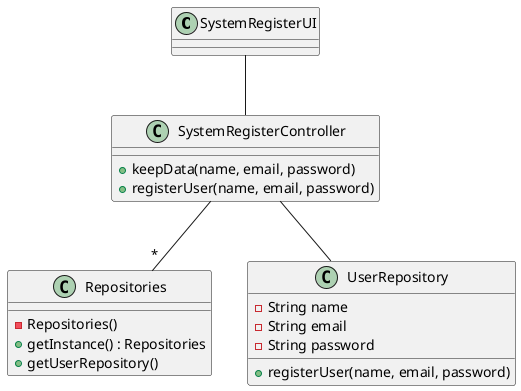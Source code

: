 @startuml
'skinparam monochrome true
skinparam packageStyle rectangle
skinparam shadowing false
skinparam linetype polyline
'skinparam linetype orto

skinparam classAttributeIconSize 10

'left to right direction

class SystemRegisterUI{}

class SystemRegisterController{
+keepData(name, email, password)
+registerUser(name, email, password)
}

class Repositories{
-Repositories()
+getInstance() : Repositories
+getUserRepository()
}

class UserRepository{
-String name
-String email
-String password
+registerUser(name, email, password)
}

SystemRegisterUI -- SystemRegisterController
SystemRegisterController -- "*" Repositories
SystemRegisterController -- UserRepository


@enduml